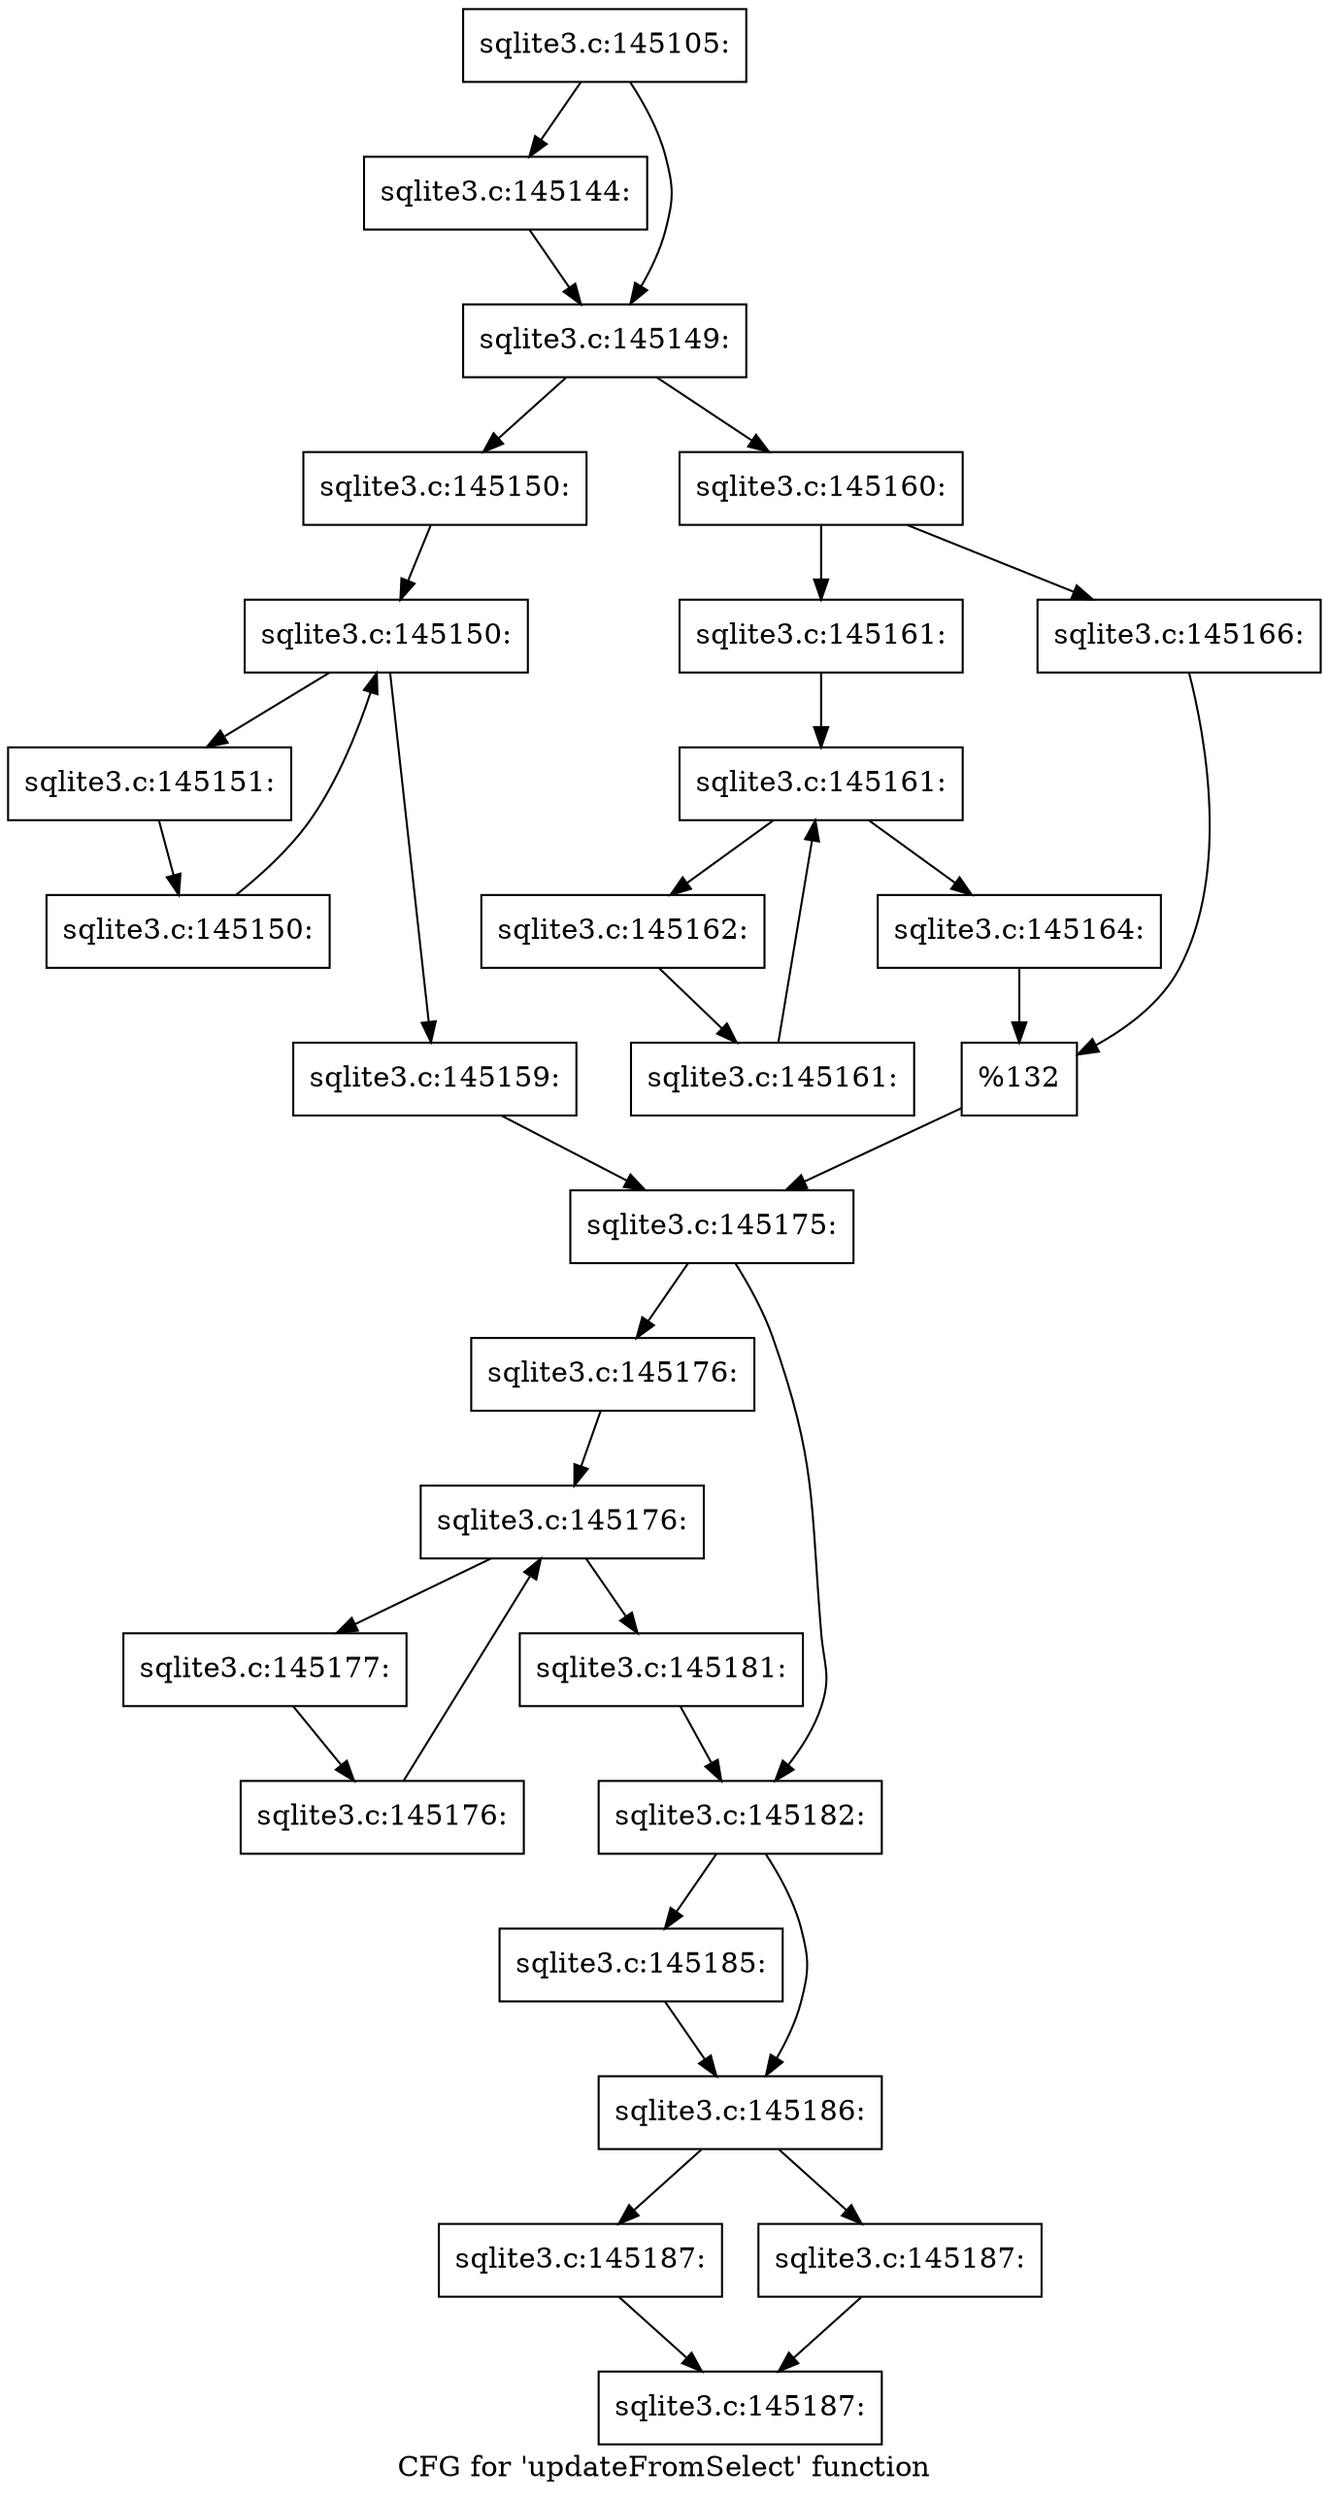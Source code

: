 digraph "CFG for 'updateFromSelect' function" {
	label="CFG for 'updateFromSelect' function";

	Node0x55c0f9efe690 [shape=record,label="{sqlite3.c:145105:}"];
	Node0x55c0f9efe690 -> Node0x55c0f9f1f3b0;
	Node0x55c0f9efe690 -> Node0x55c0f9f1f400;
	Node0x55c0f9f1f3b0 [shape=record,label="{sqlite3.c:145144:}"];
	Node0x55c0f9f1f3b0 -> Node0x55c0f9f1f400;
	Node0x55c0f9f1f400 [shape=record,label="{sqlite3.c:145149:}"];
	Node0x55c0f9f1f400 -> Node0x55c0f9f20e70;
	Node0x55c0f9f1f400 -> Node0x55c0f9f20f10;
	Node0x55c0f9f20e70 [shape=record,label="{sqlite3.c:145150:}"];
	Node0x55c0f9f20e70 -> Node0x55c0f9f21390;
	Node0x55c0f9f21390 [shape=record,label="{sqlite3.c:145150:}"];
	Node0x55c0f9f21390 -> Node0x55c0f9f215b0;
	Node0x55c0f9f21390 -> Node0x55c0f9f211e0;
	Node0x55c0f9f215b0 [shape=record,label="{sqlite3.c:145151:}"];
	Node0x55c0f9f215b0 -> Node0x55c0f9f21520;
	Node0x55c0f9f21520 [shape=record,label="{sqlite3.c:145150:}"];
	Node0x55c0f9f21520 -> Node0x55c0f9f21390;
	Node0x55c0f9f211e0 [shape=record,label="{sqlite3.c:145159:}"];
	Node0x55c0f9f211e0 -> Node0x55c0f9f20ec0;
	Node0x55c0f9f20f10 [shape=record,label="{sqlite3.c:145160:}"];
	Node0x55c0f9f20f10 -> Node0x55c0f9f23350;
	Node0x55c0f9f20f10 -> Node0x55c0f9f233f0;
	Node0x55c0f9f23350 [shape=record,label="{sqlite3.c:145161:}"];
	Node0x55c0f9f23350 -> Node0x55c0f9f23a80;
	Node0x55c0f9f23a80 [shape=record,label="{sqlite3.c:145161:}"];
	Node0x55c0f9f23a80 -> Node0x55c0f9f23c30;
	Node0x55c0f9f23a80 -> Node0x55c0f9f238d0;
	Node0x55c0f9f23c30 [shape=record,label="{sqlite3.c:145162:}"];
	Node0x55c0f9f23c30 -> Node0x55c0f9f23ba0;
	Node0x55c0f9f23ba0 [shape=record,label="{sqlite3.c:145161:}"];
	Node0x55c0f9f23ba0 -> Node0x55c0f9f23a80;
	Node0x55c0f9f238d0 [shape=record,label="{sqlite3.c:145164:}"];
	Node0x55c0f9f238d0 -> Node0x55c0f9f233a0;
	Node0x55c0f9f233f0 [shape=record,label="{sqlite3.c:145166:}"];
	Node0x55c0f9f233f0 -> Node0x55c0f9f233a0;
	Node0x55c0f9f233a0 [shape=record,label="{%132}"];
	Node0x55c0f9f233a0 -> Node0x55c0f9f20ec0;
	Node0x55c0f9f20ec0 [shape=record,label="{sqlite3.c:145175:}"];
	Node0x55c0f9f20ec0 -> Node0x55c0f9f258f0;
	Node0x55c0f9f20ec0 -> Node0x55c0f9f25940;
	Node0x55c0f9f258f0 [shape=record,label="{sqlite3.c:145176:}"];
	Node0x55c0f9f258f0 -> Node0x55c0f9f25dc0;
	Node0x55c0f9f25dc0 [shape=record,label="{sqlite3.c:145176:}"];
	Node0x55c0f9f25dc0 -> Node0x55c0f9f25fe0;
	Node0x55c0f9f25dc0 -> Node0x55c0f9f25c10;
	Node0x55c0f9f25fe0 [shape=record,label="{sqlite3.c:145177:}"];
	Node0x55c0f9f25fe0 -> Node0x55c0f9f25f50;
	Node0x55c0f9f25f50 [shape=record,label="{sqlite3.c:145176:}"];
	Node0x55c0f9f25f50 -> Node0x55c0f9f25dc0;
	Node0x55c0f9f25c10 [shape=record,label="{sqlite3.c:145181:}"];
	Node0x55c0f9f25c10 -> Node0x55c0f9f25940;
	Node0x55c0f9f25940 [shape=record,label="{sqlite3.c:145182:}"];
	Node0x55c0f9f25940 -> Node0x55c0f9f28240;
	Node0x55c0f9f25940 -> Node0x55c0f9f27910;
	Node0x55c0f9f28240 [shape=record,label="{sqlite3.c:145185:}"];
	Node0x55c0f9f28240 -> Node0x55c0f9f27910;
	Node0x55c0f9f27910 [shape=record,label="{sqlite3.c:145186:}"];
	Node0x55c0f9f27910 -> Node0x55c0f9f28600;
	Node0x55c0f9f27910 -> Node0x55c0f9f28650;
	Node0x55c0f9f28600 [shape=record,label="{sqlite3.c:145187:}"];
	Node0x55c0f9f28600 -> Node0x55c0f9f286a0;
	Node0x55c0f9f28650 [shape=record,label="{sqlite3.c:145187:}"];
	Node0x55c0f9f28650 -> Node0x55c0f9f286a0;
	Node0x55c0f9f286a0 [shape=record,label="{sqlite3.c:145187:}"];
}
